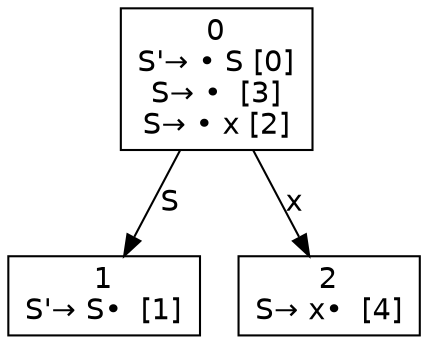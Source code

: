 digraph d{
node [fontname=Helvetica,shape=box];
edge [fontname=Helvetica];
n0 [label=<0<br />S'→ • S [0]<br />S→ •  [3]<br />S→ • x [2]>];
n1 [label=<1<br />S'→ S•  [1]>];
n2 [label=<2<br />S→ x•  [4]>];
n0 -> n1 [label="S"];
n0 -> n2 [label="x"];
}